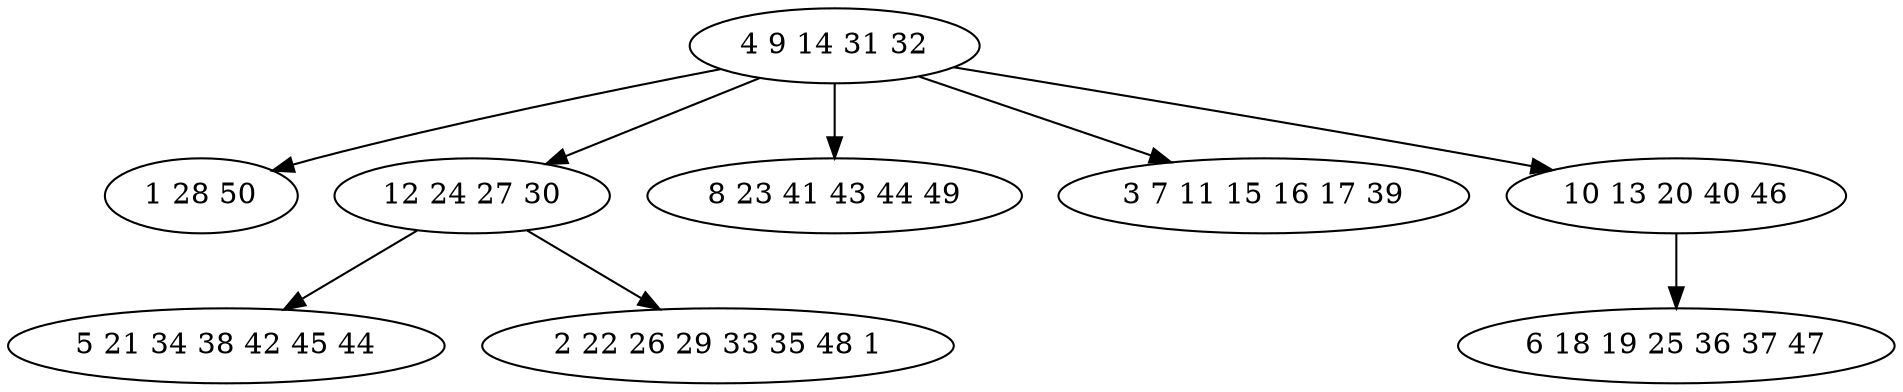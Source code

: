 digraph true_tree {
	"0" -> "1"
	"0" -> "2"
	"2" -> "3"
	"0" -> "4"
	"0" -> "5"
	"0" -> "6"
	"6" -> "7"
	"2" -> "8"
	"0" [label="4 9 14 31 32"];
	"1" [label="1 28 50"];
	"2" [label="12 24 27 30"];
	"3" [label="5 21 34 38 42 45 44"];
	"4" [label="8 23 41 43 44 49"];
	"5" [label="3 7 11 15 16 17 39"];
	"6" [label="10 13 20 40 46"];
	"7" [label="6 18 19 25 36 37 47"];
	"8" [label="2 22 26 29 33 35 48 1"];
}
